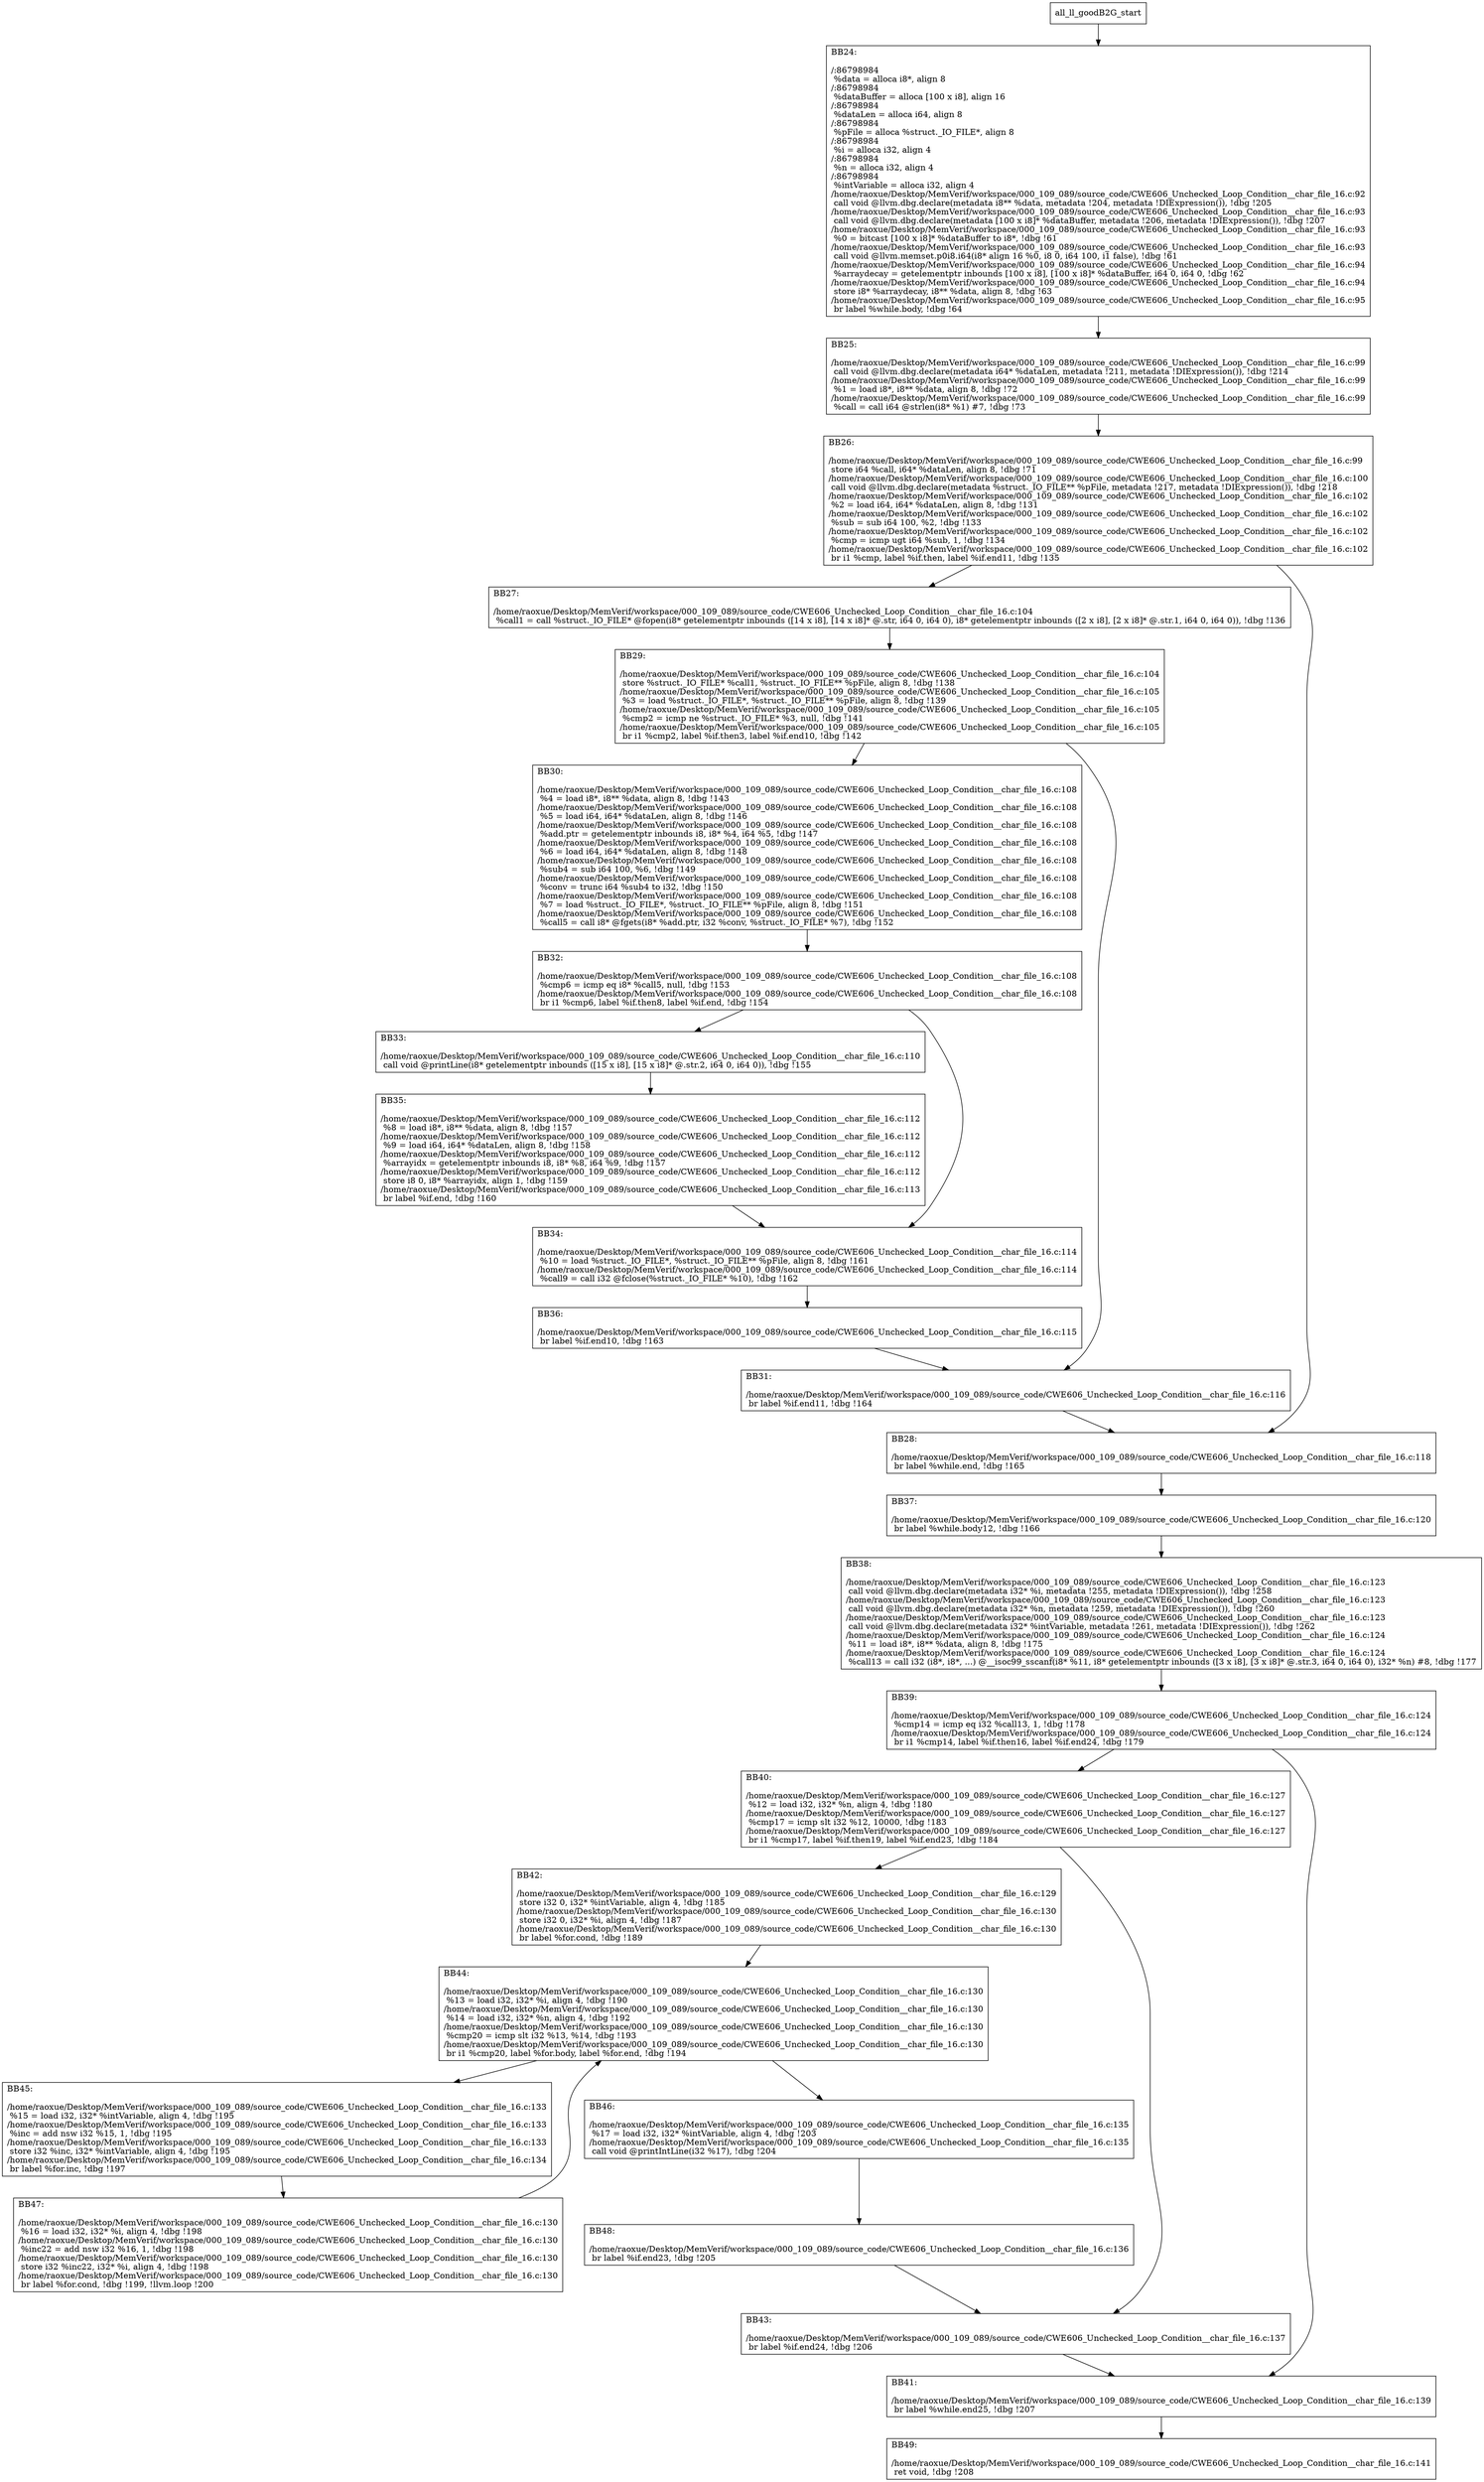 digraph "CFG for'all_ll_goodB2G' function" {
	BBall_ll_goodB2G_start[shape=record,label="{all_ll_goodB2G_start}"];
	BBall_ll_goodB2G_start-> all_ll_goodB2GBB24;
	all_ll_goodB2GBB24 [shape=record, label="{BB24:\l\l/:86798984\l
  %data = alloca i8*, align 8\l
/:86798984\l
  %dataBuffer = alloca [100 x i8], align 16\l
/:86798984\l
  %dataLen = alloca i64, align 8\l
/:86798984\l
  %pFile = alloca %struct._IO_FILE*, align 8\l
/:86798984\l
  %i = alloca i32, align 4\l
/:86798984\l
  %n = alloca i32, align 4\l
/:86798984\l
  %intVariable = alloca i32, align 4\l
/home/raoxue/Desktop/MemVerif/workspace/000_109_089/source_code/CWE606_Unchecked_Loop_Condition__char_file_16.c:92\l
  call void @llvm.dbg.declare(metadata i8** %data, metadata !204, metadata !DIExpression()), !dbg !205\l
/home/raoxue/Desktop/MemVerif/workspace/000_109_089/source_code/CWE606_Unchecked_Loop_Condition__char_file_16.c:93\l
  call void @llvm.dbg.declare(metadata [100 x i8]* %dataBuffer, metadata !206, metadata !DIExpression()), !dbg !207\l
/home/raoxue/Desktop/MemVerif/workspace/000_109_089/source_code/CWE606_Unchecked_Loop_Condition__char_file_16.c:93\l
  %0 = bitcast [100 x i8]* %dataBuffer to i8*, !dbg !61\l
/home/raoxue/Desktop/MemVerif/workspace/000_109_089/source_code/CWE606_Unchecked_Loop_Condition__char_file_16.c:93\l
  call void @llvm.memset.p0i8.i64(i8* align 16 %0, i8 0, i64 100, i1 false), !dbg !61\l
/home/raoxue/Desktop/MemVerif/workspace/000_109_089/source_code/CWE606_Unchecked_Loop_Condition__char_file_16.c:94\l
  %arraydecay = getelementptr inbounds [100 x i8], [100 x i8]* %dataBuffer, i64 0, i64 0, !dbg !62\l
/home/raoxue/Desktop/MemVerif/workspace/000_109_089/source_code/CWE606_Unchecked_Loop_Condition__char_file_16.c:94\l
  store i8* %arraydecay, i8** %data, align 8, !dbg !63\l
/home/raoxue/Desktop/MemVerif/workspace/000_109_089/source_code/CWE606_Unchecked_Loop_Condition__char_file_16.c:95\l
  br label %while.body, !dbg !64\l
}"];
	all_ll_goodB2GBB24-> all_ll_goodB2GBB25;
	all_ll_goodB2GBB25 [shape=record, label="{BB25:\l\l/home/raoxue/Desktop/MemVerif/workspace/000_109_089/source_code/CWE606_Unchecked_Loop_Condition__char_file_16.c:99\l
  call void @llvm.dbg.declare(metadata i64* %dataLen, metadata !211, metadata !DIExpression()), !dbg !214\l
/home/raoxue/Desktop/MemVerif/workspace/000_109_089/source_code/CWE606_Unchecked_Loop_Condition__char_file_16.c:99\l
  %1 = load i8*, i8** %data, align 8, !dbg !72\l
/home/raoxue/Desktop/MemVerif/workspace/000_109_089/source_code/CWE606_Unchecked_Loop_Condition__char_file_16.c:99\l
  %call = call i64 @strlen(i8* %1) #7, !dbg !73\l
}"];
	all_ll_goodB2GBB25-> all_ll_goodB2GBB26;
	all_ll_goodB2GBB26 [shape=record, label="{BB26:\l\l/home/raoxue/Desktop/MemVerif/workspace/000_109_089/source_code/CWE606_Unchecked_Loop_Condition__char_file_16.c:99\l
  store i64 %call, i64* %dataLen, align 8, !dbg !71\l
/home/raoxue/Desktop/MemVerif/workspace/000_109_089/source_code/CWE606_Unchecked_Loop_Condition__char_file_16.c:100\l
  call void @llvm.dbg.declare(metadata %struct._IO_FILE** %pFile, metadata !217, metadata !DIExpression()), !dbg !218\l
/home/raoxue/Desktop/MemVerif/workspace/000_109_089/source_code/CWE606_Unchecked_Loop_Condition__char_file_16.c:102\l
  %2 = load i64, i64* %dataLen, align 8, !dbg !131\l
/home/raoxue/Desktop/MemVerif/workspace/000_109_089/source_code/CWE606_Unchecked_Loop_Condition__char_file_16.c:102\l
  %sub = sub i64 100, %2, !dbg !133\l
/home/raoxue/Desktop/MemVerif/workspace/000_109_089/source_code/CWE606_Unchecked_Loop_Condition__char_file_16.c:102\l
  %cmp = icmp ugt i64 %sub, 1, !dbg !134\l
/home/raoxue/Desktop/MemVerif/workspace/000_109_089/source_code/CWE606_Unchecked_Loop_Condition__char_file_16.c:102\l
  br i1 %cmp, label %if.then, label %if.end11, !dbg !135\l
}"];
	all_ll_goodB2GBB26-> all_ll_goodB2GBB27;
	all_ll_goodB2GBB26-> all_ll_goodB2GBB28;
	all_ll_goodB2GBB27 [shape=record, label="{BB27:\l\l/home/raoxue/Desktop/MemVerif/workspace/000_109_089/source_code/CWE606_Unchecked_Loop_Condition__char_file_16.c:104\l
  %call1 = call %struct._IO_FILE* @fopen(i8* getelementptr inbounds ([14 x i8], [14 x i8]* @.str, i64 0, i64 0), i8* getelementptr inbounds ([2 x i8], [2 x i8]* @.str.1, i64 0, i64 0)), !dbg !136\l
}"];
	all_ll_goodB2GBB27-> all_ll_goodB2GBB29;
	all_ll_goodB2GBB29 [shape=record, label="{BB29:\l\l/home/raoxue/Desktop/MemVerif/workspace/000_109_089/source_code/CWE606_Unchecked_Loop_Condition__char_file_16.c:104\l
  store %struct._IO_FILE* %call1, %struct._IO_FILE** %pFile, align 8, !dbg !138\l
/home/raoxue/Desktop/MemVerif/workspace/000_109_089/source_code/CWE606_Unchecked_Loop_Condition__char_file_16.c:105\l
  %3 = load %struct._IO_FILE*, %struct._IO_FILE** %pFile, align 8, !dbg !139\l
/home/raoxue/Desktop/MemVerif/workspace/000_109_089/source_code/CWE606_Unchecked_Loop_Condition__char_file_16.c:105\l
  %cmp2 = icmp ne %struct._IO_FILE* %3, null, !dbg !141\l
/home/raoxue/Desktop/MemVerif/workspace/000_109_089/source_code/CWE606_Unchecked_Loop_Condition__char_file_16.c:105\l
  br i1 %cmp2, label %if.then3, label %if.end10, !dbg !142\l
}"];
	all_ll_goodB2GBB29-> all_ll_goodB2GBB30;
	all_ll_goodB2GBB29-> all_ll_goodB2GBB31;
	all_ll_goodB2GBB30 [shape=record, label="{BB30:\l\l/home/raoxue/Desktop/MemVerif/workspace/000_109_089/source_code/CWE606_Unchecked_Loop_Condition__char_file_16.c:108\l
  %4 = load i8*, i8** %data, align 8, !dbg !143\l
/home/raoxue/Desktop/MemVerif/workspace/000_109_089/source_code/CWE606_Unchecked_Loop_Condition__char_file_16.c:108\l
  %5 = load i64, i64* %dataLen, align 8, !dbg !146\l
/home/raoxue/Desktop/MemVerif/workspace/000_109_089/source_code/CWE606_Unchecked_Loop_Condition__char_file_16.c:108\l
  %add.ptr = getelementptr inbounds i8, i8* %4, i64 %5, !dbg !147\l
/home/raoxue/Desktop/MemVerif/workspace/000_109_089/source_code/CWE606_Unchecked_Loop_Condition__char_file_16.c:108\l
  %6 = load i64, i64* %dataLen, align 8, !dbg !148\l
/home/raoxue/Desktop/MemVerif/workspace/000_109_089/source_code/CWE606_Unchecked_Loop_Condition__char_file_16.c:108\l
  %sub4 = sub i64 100, %6, !dbg !149\l
/home/raoxue/Desktop/MemVerif/workspace/000_109_089/source_code/CWE606_Unchecked_Loop_Condition__char_file_16.c:108\l
  %conv = trunc i64 %sub4 to i32, !dbg !150\l
/home/raoxue/Desktop/MemVerif/workspace/000_109_089/source_code/CWE606_Unchecked_Loop_Condition__char_file_16.c:108\l
  %7 = load %struct._IO_FILE*, %struct._IO_FILE** %pFile, align 8, !dbg !151\l
/home/raoxue/Desktop/MemVerif/workspace/000_109_089/source_code/CWE606_Unchecked_Loop_Condition__char_file_16.c:108\l
  %call5 = call i8* @fgets(i8* %add.ptr, i32 %conv, %struct._IO_FILE* %7), !dbg !152\l
}"];
	all_ll_goodB2GBB30-> all_ll_goodB2GBB32;
	all_ll_goodB2GBB32 [shape=record, label="{BB32:\l\l/home/raoxue/Desktop/MemVerif/workspace/000_109_089/source_code/CWE606_Unchecked_Loop_Condition__char_file_16.c:108\l
  %cmp6 = icmp eq i8* %call5, null, !dbg !153\l
/home/raoxue/Desktop/MemVerif/workspace/000_109_089/source_code/CWE606_Unchecked_Loop_Condition__char_file_16.c:108\l
  br i1 %cmp6, label %if.then8, label %if.end, !dbg !154\l
}"];
	all_ll_goodB2GBB32-> all_ll_goodB2GBB33;
	all_ll_goodB2GBB32-> all_ll_goodB2GBB34;
	all_ll_goodB2GBB33 [shape=record, label="{BB33:\l\l/home/raoxue/Desktop/MemVerif/workspace/000_109_089/source_code/CWE606_Unchecked_Loop_Condition__char_file_16.c:110\l
  call void @printLine(i8* getelementptr inbounds ([15 x i8], [15 x i8]* @.str.2, i64 0, i64 0)), !dbg !155\l
}"];
	all_ll_goodB2GBB33-> all_ll_goodB2GBB35;
	all_ll_goodB2GBB35 [shape=record, label="{BB35:\l\l/home/raoxue/Desktop/MemVerif/workspace/000_109_089/source_code/CWE606_Unchecked_Loop_Condition__char_file_16.c:112\l
  %8 = load i8*, i8** %data, align 8, !dbg !157\l
/home/raoxue/Desktop/MemVerif/workspace/000_109_089/source_code/CWE606_Unchecked_Loop_Condition__char_file_16.c:112\l
  %9 = load i64, i64* %dataLen, align 8, !dbg !158\l
/home/raoxue/Desktop/MemVerif/workspace/000_109_089/source_code/CWE606_Unchecked_Loop_Condition__char_file_16.c:112\l
  %arrayidx = getelementptr inbounds i8, i8* %8, i64 %9, !dbg !157\l
/home/raoxue/Desktop/MemVerif/workspace/000_109_089/source_code/CWE606_Unchecked_Loop_Condition__char_file_16.c:112\l
  store i8 0, i8* %arrayidx, align 1, !dbg !159\l
/home/raoxue/Desktop/MemVerif/workspace/000_109_089/source_code/CWE606_Unchecked_Loop_Condition__char_file_16.c:113\l
  br label %if.end, !dbg !160\l
}"];
	all_ll_goodB2GBB35-> all_ll_goodB2GBB34;
	all_ll_goodB2GBB34 [shape=record, label="{BB34:\l\l/home/raoxue/Desktop/MemVerif/workspace/000_109_089/source_code/CWE606_Unchecked_Loop_Condition__char_file_16.c:114\l
  %10 = load %struct._IO_FILE*, %struct._IO_FILE** %pFile, align 8, !dbg !161\l
/home/raoxue/Desktop/MemVerif/workspace/000_109_089/source_code/CWE606_Unchecked_Loop_Condition__char_file_16.c:114\l
  %call9 = call i32 @fclose(%struct._IO_FILE* %10), !dbg !162\l
}"];
	all_ll_goodB2GBB34-> all_ll_goodB2GBB36;
	all_ll_goodB2GBB36 [shape=record, label="{BB36:\l\l/home/raoxue/Desktop/MemVerif/workspace/000_109_089/source_code/CWE606_Unchecked_Loop_Condition__char_file_16.c:115\l
  br label %if.end10, !dbg !163\l
}"];
	all_ll_goodB2GBB36-> all_ll_goodB2GBB31;
	all_ll_goodB2GBB31 [shape=record, label="{BB31:\l\l/home/raoxue/Desktop/MemVerif/workspace/000_109_089/source_code/CWE606_Unchecked_Loop_Condition__char_file_16.c:116\l
  br label %if.end11, !dbg !164\l
}"];
	all_ll_goodB2GBB31-> all_ll_goodB2GBB28;
	all_ll_goodB2GBB28 [shape=record, label="{BB28:\l\l/home/raoxue/Desktop/MemVerif/workspace/000_109_089/source_code/CWE606_Unchecked_Loop_Condition__char_file_16.c:118\l
  br label %while.end, !dbg !165\l
}"];
	all_ll_goodB2GBB28-> all_ll_goodB2GBB37;
	all_ll_goodB2GBB37 [shape=record, label="{BB37:\l\l/home/raoxue/Desktop/MemVerif/workspace/000_109_089/source_code/CWE606_Unchecked_Loop_Condition__char_file_16.c:120\l
  br label %while.body12, !dbg !166\l
}"];
	all_ll_goodB2GBB37-> all_ll_goodB2GBB38;
	all_ll_goodB2GBB38 [shape=record, label="{BB38:\l\l/home/raoxue/Desktop/MemVerif/workspace/000_109_089/source_code/CWE606_Unchecked_Loop_Condition__char_file_16.c:123\l
  call void @llvm.dbg.declare(metadata i32* %i, metadata !255, metadata !DIExpression()), !dbg !258\l
/home/raoxue/Desktop/MemVerif/workspace/000_109_089/source_code/CWE606_Unchecked_Loop_Condition__char_file_16.c:123\l
  call void @llvm.dbg.declare(metadata i32* %n, metadata !259, metadata !DIExpression()), !dbg !260\l
/home/raoxue/Desktop/MemVerif/workspace/000_109_089/source_code/CWE606_Unchecked_Loop_Condition__char_file_16.c:123\l
  call void @llvm.dbg.declare(metadata i32* %intVariable, metadata !261, metadata !DIExpression()), !dbg !262\l
/home/raoxue/Desktop/MemVerif/workspace/000_109_089/source_code/CWE606_Unchecked_Loop_Condition__char_file_16.c:124\l
  %11 = load i8*, i8** %data, align 8, !dbg !175\l
/home/raoxue/Desktop/MemVerif/workspace/000_109_089/source_code/CWE606_Unchecked_Loop_Condition__char_file_16.c:124\l
  %call13 = call i32 (i8*, i8*, ...) @__isoc99_sscanf(i8* %11, i8* getelementptr inbounds ([3 x i8], [3 x i8]* @.str.3, i64 0, i64 0), i32* %n) #8, !dbg !177\l
}"];
	all_ll_goodB2GBB38-> all_ll_goodB2GBB39;
	all_ll_goodB2GBB39 [shape=record, label="{BB39:\l\l/home/raoxue/Desktop/MemVerif/workspace/000_109_089/source_code/CWE606_Unchecked_Loop_Condition__char_file_16.c:124\l
  %cmp14 = icmp eq i32 %call13, 1, !dbg !178\l
/home/raoxue/Desktop/MemVerif/workspace/000_109_089/source_code/CWE606_Unchecked_Loop_Condition__char_file_16.c:124\l
  br i1 %cmp14, label %if.then16, label %if.end24, !dbg !179\l
}"];
	all_ll_goodB2GBB39-> all_ll_goodB2GBB40;
	all_ll_goodB2GBB39-> all_ll_goodB2GBB41;
	all_ll_goodB2GBB40 [shape=record, label="{BB40:\l\l/home/raoxue/Desktop/MemVerif/workspace/000_109_089/source_code/CWE606_Unchecked_Loop_Condition__char_file_16.c:127\l
  %12 = load i32, i32* %n, align 4, !dbg !180\l
/home/raoxue/Desktop/MemVerif/workspace/000_109_089/source_code/CWE606_Unchecked_Loop_Condition__char_file_16.c:127\l
  %cmp17 = icmp slt i32 %12, 10000, !dbg !183\l
/home/raoxue/Desktop/MemVerif/workspace/000_109_089/source_code/CWE606_Unchecked_Loop_Condition__char_file_16.c:127\l
  br i1 %cmp17, label %if.then19, label %if.end23, !dbg !184\l
}"];
	all_ll_goodB2GBB40-> all_ll_goodB2GBB42;
	all_ll_goodB2GBB40-> all_ll_goodB2GBB43;
	all_ll_goodB2GBB42 [shape=record, label="{BB42:\l\l/home/raoxue/Desktop/MemVerif/workspace/000_109_089/source_code/CWE606_Unchecked_Loop_Condition__char_file_16.c:129\l
  store i32 0, i32* %intVariable, align 4, !dbg !185\l
/home/raoxue/Desktop/MemVerif/workspace/000_109_089/source_code/CWE606_Unchecked_Loop_Condition__char_file_16.c:130\l
  store i32 0, i32* %i, align 4, !dbg !187\l
/home/raoxue/Desktop/MemVerif/workspace/000_109_089/source_code/CWE606_Unchecked_Loop_Condition__char_file_16.c:130\l
  br label %for.cond, !dbg !189\l
}"];
	all_ll_goodB2GBB42-> all_ll_goodB2GBB44;
	all_ll_goodB2GBB44 [shape=record, label="{BB44:\l\l/home/raoxue/Desktop/MemVerif/workspace/000_109_089/source_code/CWE606_Unchecked_Loop_Condition__char_file_16.c:130\l
  %13 = load i32, i32* %i, align 4, !dbg !190\l
/home/raoxue/Desktop/MemVerif/workspace/000_109_089/source_code/CWE606_Unchecked_Loop_Condition__char_file_16.c:130\l
  %14 = load i32, i32* %n, align 4, !dbg !192\l
/home/raoxue/Desktop/MemVerif/workspace/000_109_089/source_code/CWE606_Unchecked_Loop_Condition__char_file_16.c:130\l
  %cmp20 = icmp slt i32 %13, %14, !dbg !193\l
/home/raoxue/Desktop/MemVerif/workspace/000_109_089/source_code/CWE606_Unchecked_Loop_Condition__char_file_16.c:130\l
  br i1 %cmp20, label %for.body, label %for.end, !dbg !194\l
}"];
	all_ll_goodB2GBB44-> all_ll_goodB2GBB45;
	all_ll_goodB2GBB44-> all_ll_goodB2GBB46;
	all_ll_goodB2GBB45 [shape=record, label="{BB45:\l\l/home/raoxue/Desktop/MemVerif/workspace/000_109_089/source_code/CWE606_Unchecked_Loop_Condition__char_file_16.c:133\l
  %15 = load i32, i32* %intVariable, align 4, !dbg !195\l
/home/raoxue/Desktop/MemVerif/workspace/000_109_089/source_code/CWE606_Unchecked_Loop_Condition__char_file_16.c:133\l
  %inc = add nsw i32 %15, 1, !dbg !195\l
/home/raoxue/Desktop/MemVerif/workspace/000_109_089/source_code/CWE606_Unchecked_Loop_Condition__char_file_16.c:133\l
  store i32 %inc, i32* %intVariable, align 4, !dbg !195\l
/home/raoxue/Desktop/MemVerif/workspace/000_109_089/source_code/CWE606_Unchecked_Loop_Condition__char_file_16.c:134\l
  br label %for.inc, !dbg !197\l
}"];
	all_ll_goodB2GBB45-> all_ll_goodB2GBB47;
	all_ll_goodB2GBB47 [shape=record, label="{BB47:\l\l/home/raoxue/Desktop/MemVerif/workspace/000_109_089/source_code/CWE606_Unchecked_Loop_Condition__char_file_16.c:130\l
  %16 = load i32, i32* %i, align 4, !dbg !198\l
/home/raoxue/Desktop/MemVerif/workspace/000_109_089/source_code/CWE606_Unchecked_Loop_Condition__char_file_16.c:130\l
  %inc22 = add nsw i32 %16, 1, !dbg !198\l
/home/raoxue/Desktop/MemVerif/workspace/000_109_089/source_code/CWE606_Unchecked_Loop_Condition__char_file_16.c:130\l
  store i32 %inc22, i32* %i, align 4, !dbg !198\l
/home/raoxue/Desktop/MemVerif/workspace/000_109_089/source_code/CWE606_Unchecked_Loop_Condition__char_file_16.c:130\l
  br label %for.cond, !dbg !199, !llvm.loop !200\l
}"];
	all_ll_goodB2GBB47-> all_ll_goodB2GBB44;
	all_ll_goodB2GBB46 [shape=record, label="{BB46:\l\l/home/raoxue/Desktop/MemVerif/workspace/000_109_089/source_code/CWE606_Unchecked_Loop_Condition__char_file_16.c:135\l
  %17 = load i32, i32* %intVariable, align 4, !dbg !203\l
/home/raoxue/Desktop/MemVerif/workspace/000_109_089/source_code/CWE606_Unchecked_Loop_Condition__char_file_16.c:135\l
  call void @printIntLine(i32 %17), !dbg !204\l
}"];
	all_ll_goodB2GBB46-> all_ll_goodB2GBB48;
	all_ll_goodB2GBB48 [shape=record, label="{BB48:\l\l/home/raoxue/Desktop/MemVerif/workspace/000_109_089/source_code/CWE606_Unchecked_Loop_Condition__char_file_16.c:136\l
  br label %if.end23, !dbg !205\l
}"];
	all_ll_goodB2GBB48-> all_ll_goodB2GBB43;
	all_ll_goodB2GBB43 [shape=record, label="{BB43:\l\l/home/raoxue/Desktop/MemVerif/workspace/000_109_089/source_code/CWE606_Unchecked_Loop_Condition__char_file_16.c:137\l
  br label %if.end24, !dbg !206\l
}"];
	all_ll_goodB2GBB43-> all_ll_goodB2GBB41;
	all_ll_goodB2GBB41 [shape=record, label="{BB41:\l\l/home/raoxue/Desktop/MemVerif/workspace/000_109_089/source_code/CWE606_Unchecked_Loop_Condition__char_file_16.c:139\l
  br label %while.end25, !dbg !207\l
}"];
	all_ll_goodB2GBB41-> all_ll_goodB2GBB49;
	all_ll_goodB2GBB49 [shape=record, label="{BB49:\l\l/home/raoxue/Desktop/MemVerif/workspace/000_109_089/source_code/CWE606_Unchecked_Loop_Condition__char_file_16.c:141\l
  ret void, !dbg !208\l
}"];
}
